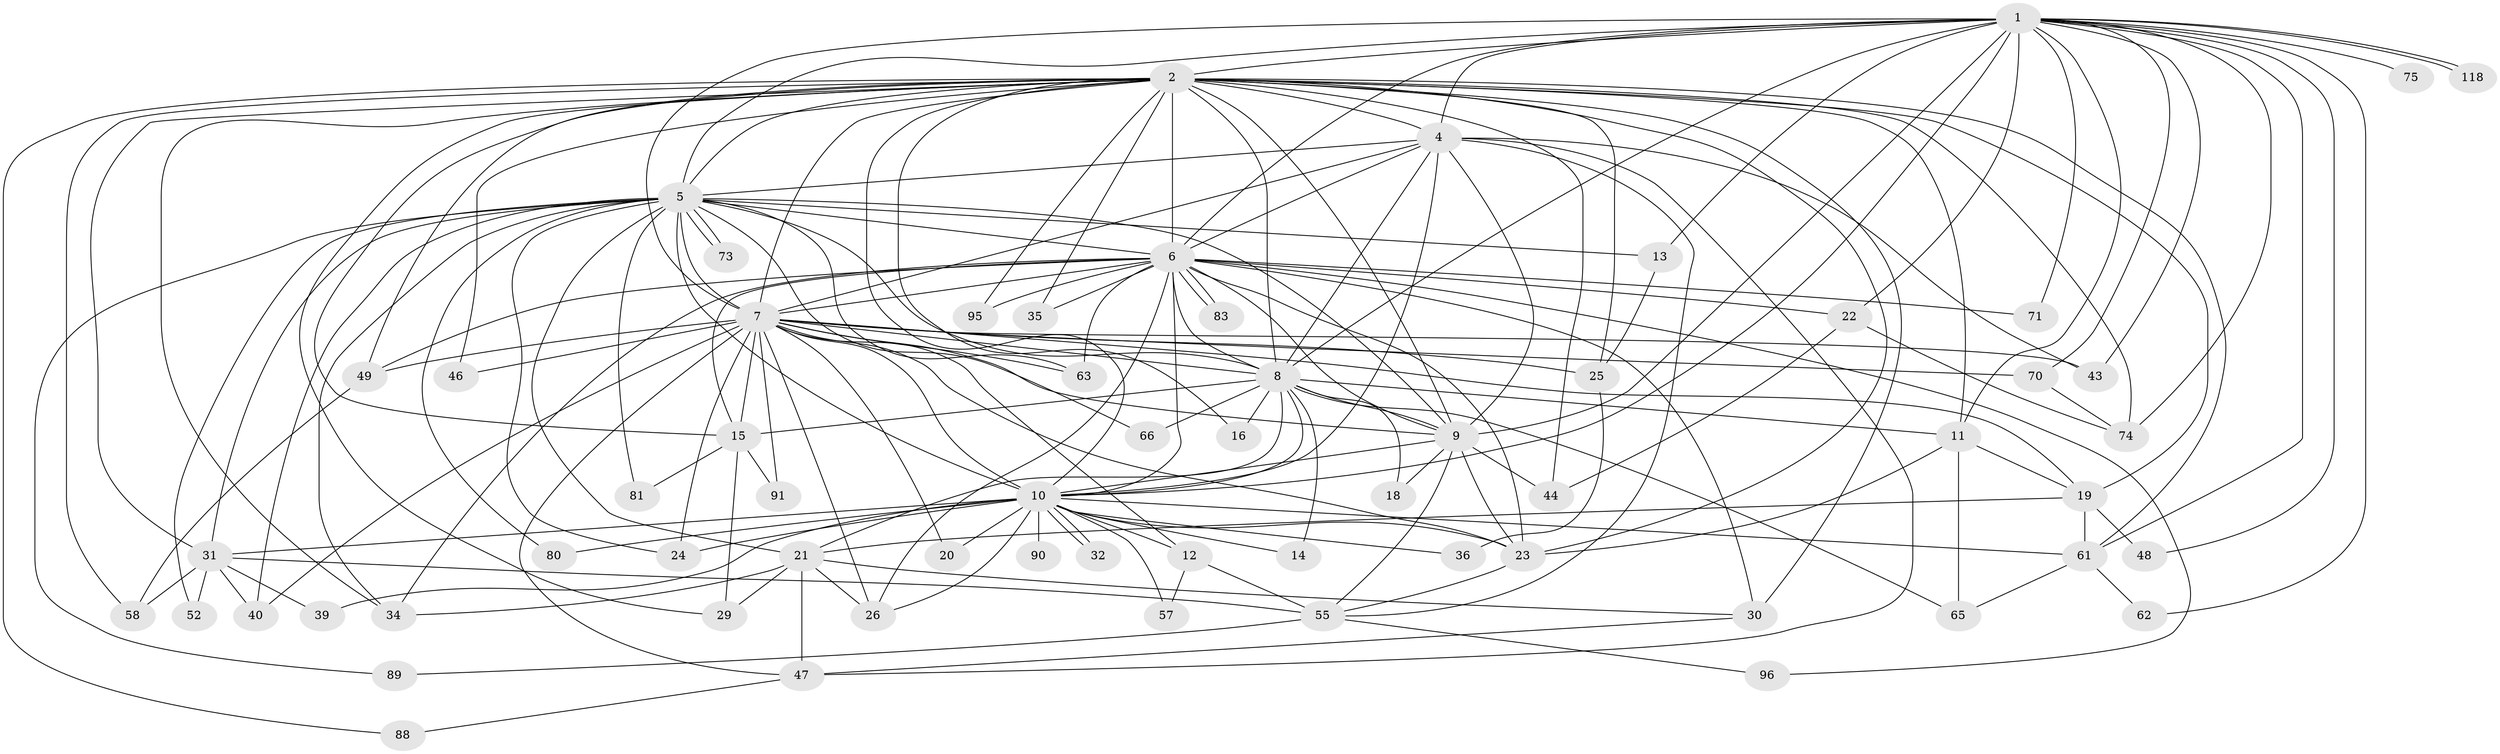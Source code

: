 // original degree distribution, {24: 0.007936507936507936, 25: 0.007936507936507936, 18: 0.007936507936507936, 16: 0.007936507936507936, 27: 0.007936507936507936, 23: 0.007936507936507936, 28: 0.015873015873015872, 21: 0.007936507936507936, 15: 0.007936507936507936, 7: 0.015873015873015872, 4: 0.1111111111111111, 3: 0.18253968253968253, 2: 0.5476190476190477, 8: 0.015873015873015872, 9: 0.007936507936507936, 6: 0.015873015873015872, 5: 0.023809523809523808}
// Generated by graph-tools (version 1.1) at 2025/13/03/09/25 04:13:59]
// undirected, 63 vertices, 176 edges
graph export_dot {
graph [start="1"]
  node [color=gray90,style=filled];
  1 [super="+60"];
  2 [super="+28+3+82"];
  4 [super="+84+99+45+68"];
  5;
  6 [super="+33+77"];
  7 [super="+87"];
  8 [super="+50+114+122+51+41"];
  9;
  10 [super="+59+17+94"];
  11;
  12;
  13 [super="+116"];
  14;
  15;
  16;
  18;
  19 [super="+42+54"];
  20;
  21 [super="+120"];
  22 [super="+119"];
  23 [super="+98+93"];
  24 [super="+104"];
  25;
  26 [super="+121+103"];
  29;
  30 [super="+38"];
  31 [super="+102+53"];
  32;
  34 [super="+105+117"];
  35;
  36;
  39;
  40 [super="+86"];
  43 [super="+109"];
  44 [super="+100"];
  46;
  47 [super="+110"];
  48;
  49 [super="+79"];
  52;
  55 [super="+72"];
  57;
  58 [super="+92"];
  61 [super="+69"];
  62 [super="+67"];
  63 [super="+64"];
  65;
  66;
  70;
  71;
  73;
  74 [super="+123"];
  75;
  80;
  81;
  83;
  88;
  89;
  90;
  91;
  95;
  96;
  118;
  1 -- 2 [weight=2];
  1 -- 4 [weight=2];
  1 -- 5;
  1 -- 6;
  1 -- 7;
  1 -- 8 [weight=3];
  1 -- 9;
  1 -- 10 [weight=2];
  1 -- 13;
  1 -- 22;
  1 -- 48;
  1 -- 62 [weight=2];
  1 -- 70;
  1 -- 71;
  1 -- 75 [weight=2];
  1 -- 118;
  1 -- 118;
  1 -- 43;
  1 -- 61;
  1 -- 74;
  1 -- 11;
  2 -- 4 [weight=2];
  2 -- 5 [weight=2];
  2 -- 6 [weight=3];
  2 -- 7 [weight=2];
  2 -- 8 [weight=3];
  2 -- 9 [weight=3];
  2 -- 10 [weight=3];
  2 -- 11 [weight=2];
  2 -- 15 [weight=2];
  2 -- 19 [weight=2];
  2 -- 25;
  2 -- 30 [weight=2];
  2 -- 35;
  2 -- 46;
  2 -- 58;
  2 -- 95;
  2 -- 23;
  2 -- 49;
  2 -- 34;
  2 -- 44;
  2 -- 74;
  2 -- 16;
  2 -- 88;
  2 -- 29;
  2 -- 31;
  2 -- 61;
  4 -- 5 [weight=2];
  4 -- 6;
  4 -- 7 [weight=2];
  4 -- 8;
  4 -- 9 [weight=2];
  4 -- 10 [weight=2];
  4 -- 43;
  4 -- 47;
  4 -- 55;
  5 -- 6 [weight=2];
  5 -- 7;
  5 -- 8;
  5 -- 9;
  5 -- 10 [weight=2];
  5 -- 13;
  5 -- 21 [weight=2];
  5 -- 34;
  5 -- 40;
  5 -- 52;
  5 -- 63;
  5 -- 66;
  5 -- 73;
  5 -- 73;
  5 -- 80;
  5 -- 81;
  5 -- 89;
  5 -- 24;
  5 -- 31;
  6 -- 7 [weight=2];
  6 -- 8;
  6 -- 9;
  6 -- 10;
  6 -- 22;
  6 -- 34;
  6 -- 35;
  6 -- 49;
  6 -- 63;
  6 -- 83;
  6 -- 83;
  6 -- 95;
  6 -- 26;
  6 -- 96;
  6 -- 23;
  6 -- 71;
  6 -- 15;
  6 -- 30;
  7 -- 8;
  7 -- 9;
  7 -- 10 [weight=2];
  7 -- 12;
  7 -- 15;
  7 -- 19;
  7 -- 20;
  7 -- 24;
  7 -- 25;
  7 -- 26;
  7 -- 40;
  7 -- 43;
  7 -- 46;
  7 -- 47;
  7 -- 70;
  7 -- 91;
  7 -- 49;
  7 -- 63;
  7 -- 23;
  8 -- 9;
  8 -- 10 [weight=2];
  8 -- 14;
  8 -- 16;
  8 -- 18;
  8 -- 15;
  8 -- 11;
  8 -- 21;
  8 -- 65;
  8 -- 66;
  9 -- 10;
  9 -- 18;
  9 -- 44;
  9 -- 55;
  9 -- 23;
  10 -- 12;
  10 -- 14;
  10 -- 20;
  10 -- 23;
  10 -- 24;
  10 -- 26;
  10 -- 32;
  10 -- 32;
  10 -- 36;
  10 -- 57;
  10 -- 80;
  10 -- 90 [weight=2];
  10 -- 61;
  10 -- 39;
  10 -- 31;
  11 -- 23;
  11 -- 65;
  11 -- 19;
  12 -- 55;
  12 -- 57;
  13 -- 25;
  15 -- 29;
  15 -- 81;
  15 -- 91;
  19 -- 21;
  19 -- 48;
  19 -- 61;
  21 -- 29;
  21 -- 30;
  21 -- 34;
  21 -- 26;
  21 -- 47;
  22 -- 44;
  22 -- 74;
  23 -- 55;
  25 -- 36;
  30 -- 47;
  31 -- 39;
  31 -- 52;
  31 -- 58;
  31 -- 55 [weight=2];
  31 -- 40;
  47 -- 88;
  49 -- 58;
  55 -- 89;
  55 -- 96;
  61 -- 62;
  61 -- 65;
  70 -- 74;
}
